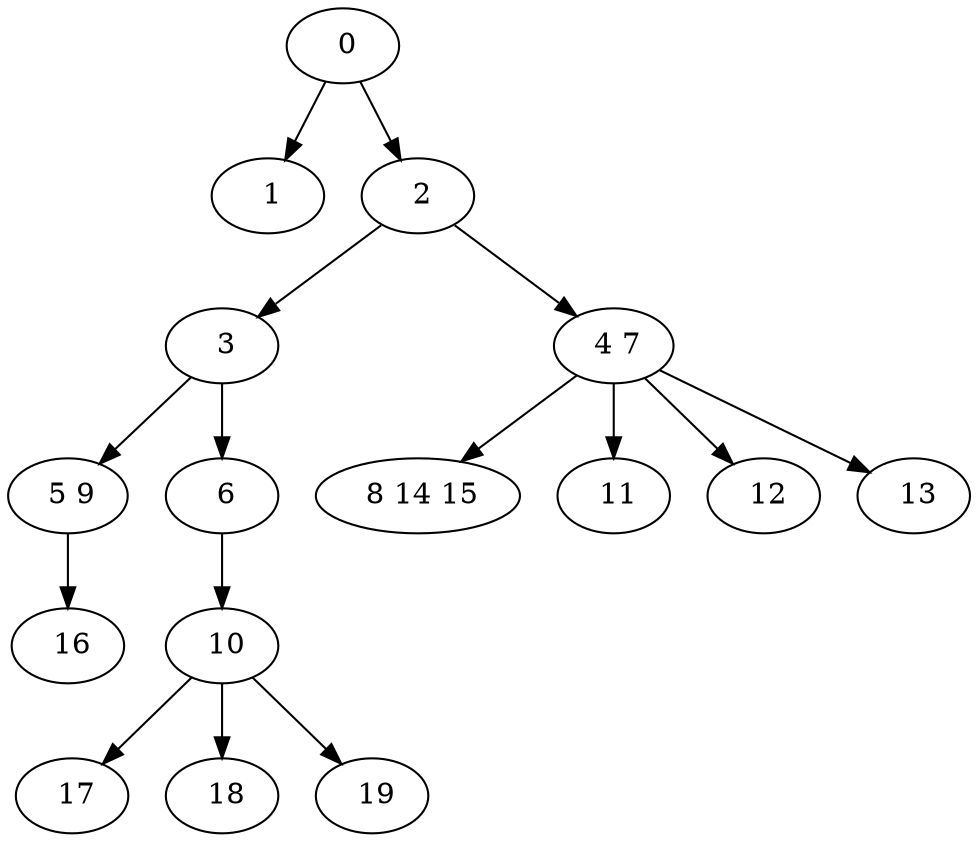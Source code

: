 digraph mytree {
" 0" -> " 1";
" 0" -> " 2";
" 1";
" 2" -> " 3";
" 2" -> " 4 7";
" 3" -> " 5 9";
" 3" -> " 6";
" 4 7" -> " 8 14 15";
" 4 7" -> " 11";
" 4 7" -> " 12";
" 4 7" -> " 13";
" 5 9" -> " 16";
" 6" -> " 10";
" 10" -> " 17";
" 10" -> " 18";
" 10" -> " 19";
" 16";
" 17";
" 18";
" 19";
" 8 14 15";
" 11";
" 12";
" 13";
}
